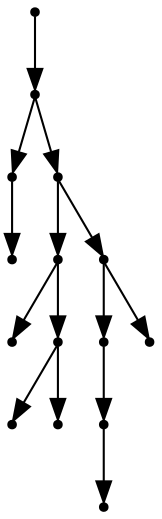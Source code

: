 digraph {
  14 [shape=point];
  13 [shape=point];
  1 [shape=point];
  0 [shape=point];
  12 [shape=point];
  6 [shape=point];
  2 [shape=point];
  5 [shape=point];
  3 [shape=point];
  4 [shape=point];
  11 [shape=point];
  9 [shape=point];
  8 [shape=point];
  7 [shape=point];
  10 [shape=point];
14 -> 13;
13 -> 1;
1 -> 0;
13 -> 12;
12 -> 6;
6 -> 2;
6 -> 5;
5 -> 3;
5 -> 4;
12 -> 11;
11 -> 9;
9 -> 8;
8 -> 7;
11 -> 10;
}
